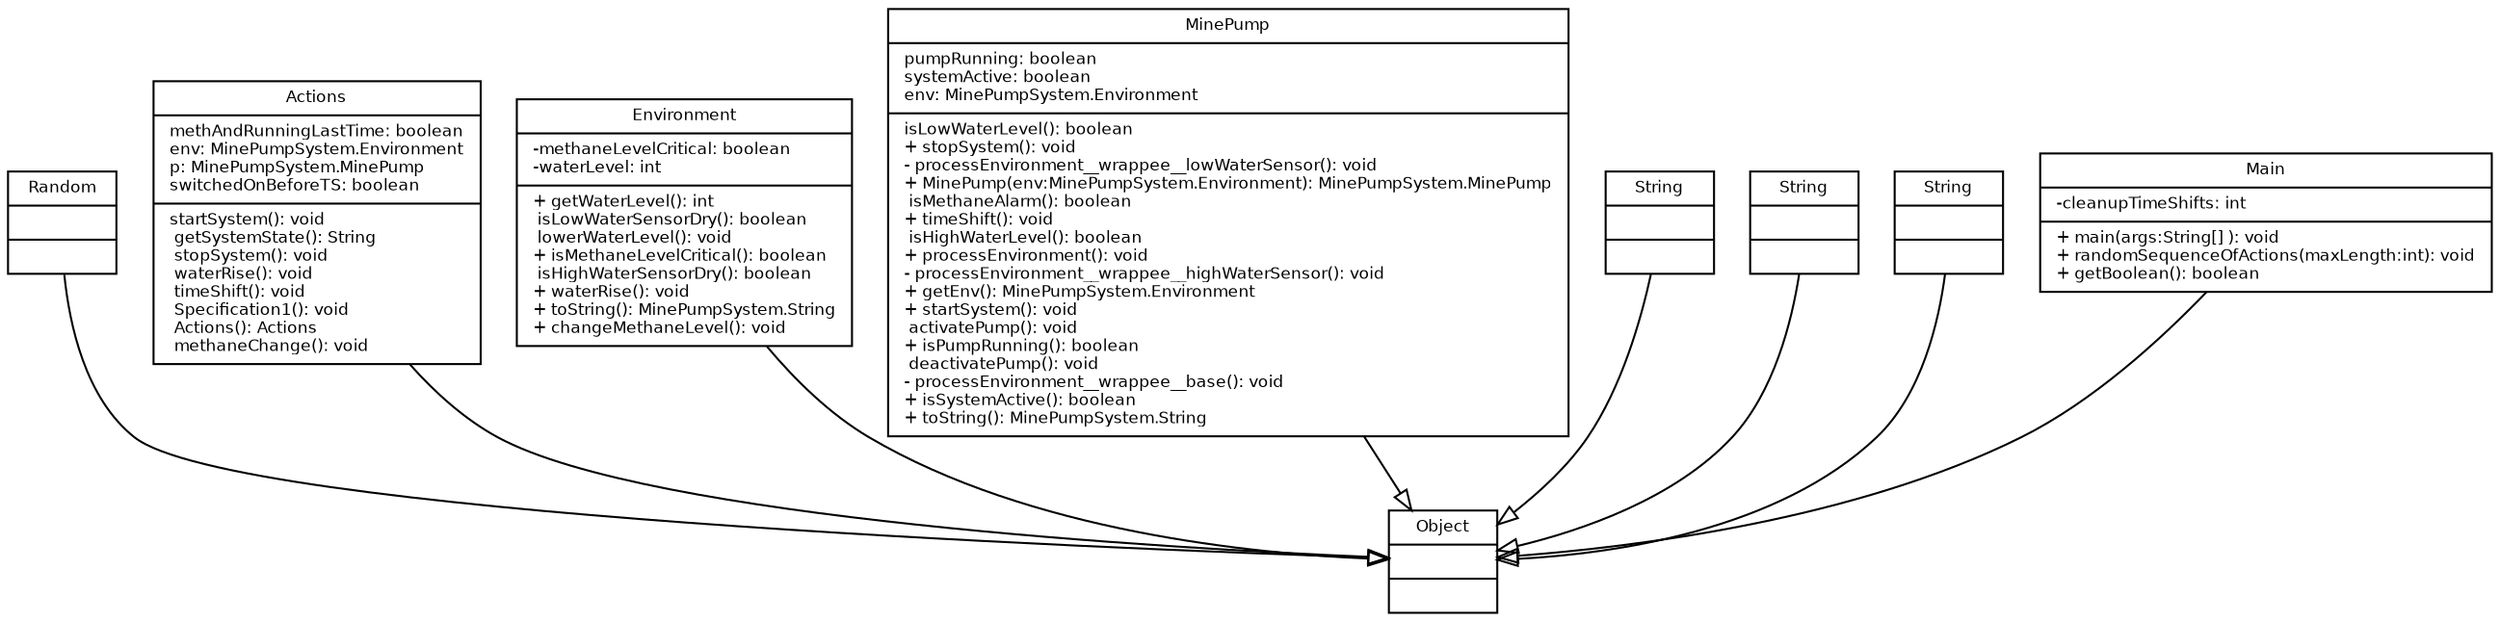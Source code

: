digraph TypeHierarchy { 
        fontname = "Bitstream Vera Sans"
        fontsize = 8

        node [
                  fontname = "Bitstream Vera Sans"
                  fontsize = 8
                  shape = "record"
        ]

        edge [
                  fontname = "Bitstream Vera Sans"
                  fontsize = 8
        ]

        Random [
                  label = "{Random||}"
        ]

        Actions [
                  label = "{Actions|methAndRunningLastTime: boolean\lenv: MinePumpSystem.Environment\lp: MinePumpSystem.MinePump\lswitchedOnBeforeTS: boolean\l| startSystem(): void\l getSystemState(): String\l stopSystem(): void\l waterRise(): void\l timeShift(): void\l Specification1(): void\l Actions(): Actions\l methaneChange(): void\l}"
        ]

        MinePumpSystem_Environment [
                  label = "{Environment|-methaneLevelCritical: boolean\l-waterLevel: int\l|+ getWaterLevel(): int\l isLowWaterSensorDry(): boolean\l lowerWaterLevel(): void\l+ isMethaneLevelCritical(): boolean\l isHighWaterSensorDry(): boolean\l+ waterRise(): void\l+ toString(): MinePumpSystem.String\l+ changeMethaneLevel(): void\l}"
        ]

        MinePumpSystem_MinePump [
                  label = "{MinePump|pumpRunning: boolean\lsystemActive: boolean\lenv: MinePumpSystem.Environment\l| isLowWaterLevel(): boolean\l+ stopSystem(): void\l- processEnvironment__wrappee__lowWaterSensor(): void\l+ MinePump(env:MinePumpSystem.Environment): MinePumpSystem.MinePump\l isMethaneAlarm(): boolean\l+ timeShift(): void\l isHighWaterLevel(): boolean\l+ processEnvironment(): void\l- processEnvironment__wrappee__highWaterSensor(): void\l+ getEnv(): MinePumpSystem.Environment\l+ startSystem(): void\l activatePump(): void\l+ isPumpRunning(): boolean\l deactivatePump(): void\l- processEnvironment__wrappee__base(): void\l+ isSystemActive(): boolean\l+ toString(): MinePumpSystem.String\l}"
        ]

        String [
                  label = "{String||}"
        ]

        java_lang_String [
                  label = "{String||}"
        ]

        java_lang_Object [
                  label = "{Object||}"
        ]

        MinePumpSystem_String [
                  label = "{String||}"
        ]

        Main [
                  label = "{Main|-cleanupTimeShifts: int\l|+ main(args:String[] ): void\l+ randomSequenceOfActions(maxLength:int): void\l+ getBoolean(): boolean\l}"
        ]

        edge [
                  arrowhead = "empty"
                  style = "solid"
                  arrowtail = "none"
        ]

        Random -> java_lang_Object
        Actions -> java_lang_Object
        MinePumpSystem_Environment -> java_lang_Object
        MinePumpSystem_MinePump -> java_lang_Object
        String -> java_lang_Object
        java_lang_String -> java_lang_Object
        MinePumpSystem_String -> java_lang_Object
        Main -> java_lang_Object
        edge [
                  arrowhead = "empty"
                  style = "dashed"
                  arrowtail = "none"
        ]

        edge [
                  arrowhead = "normal"
                  style = "solid"
                  arrowtail = "odot"
        ]

}